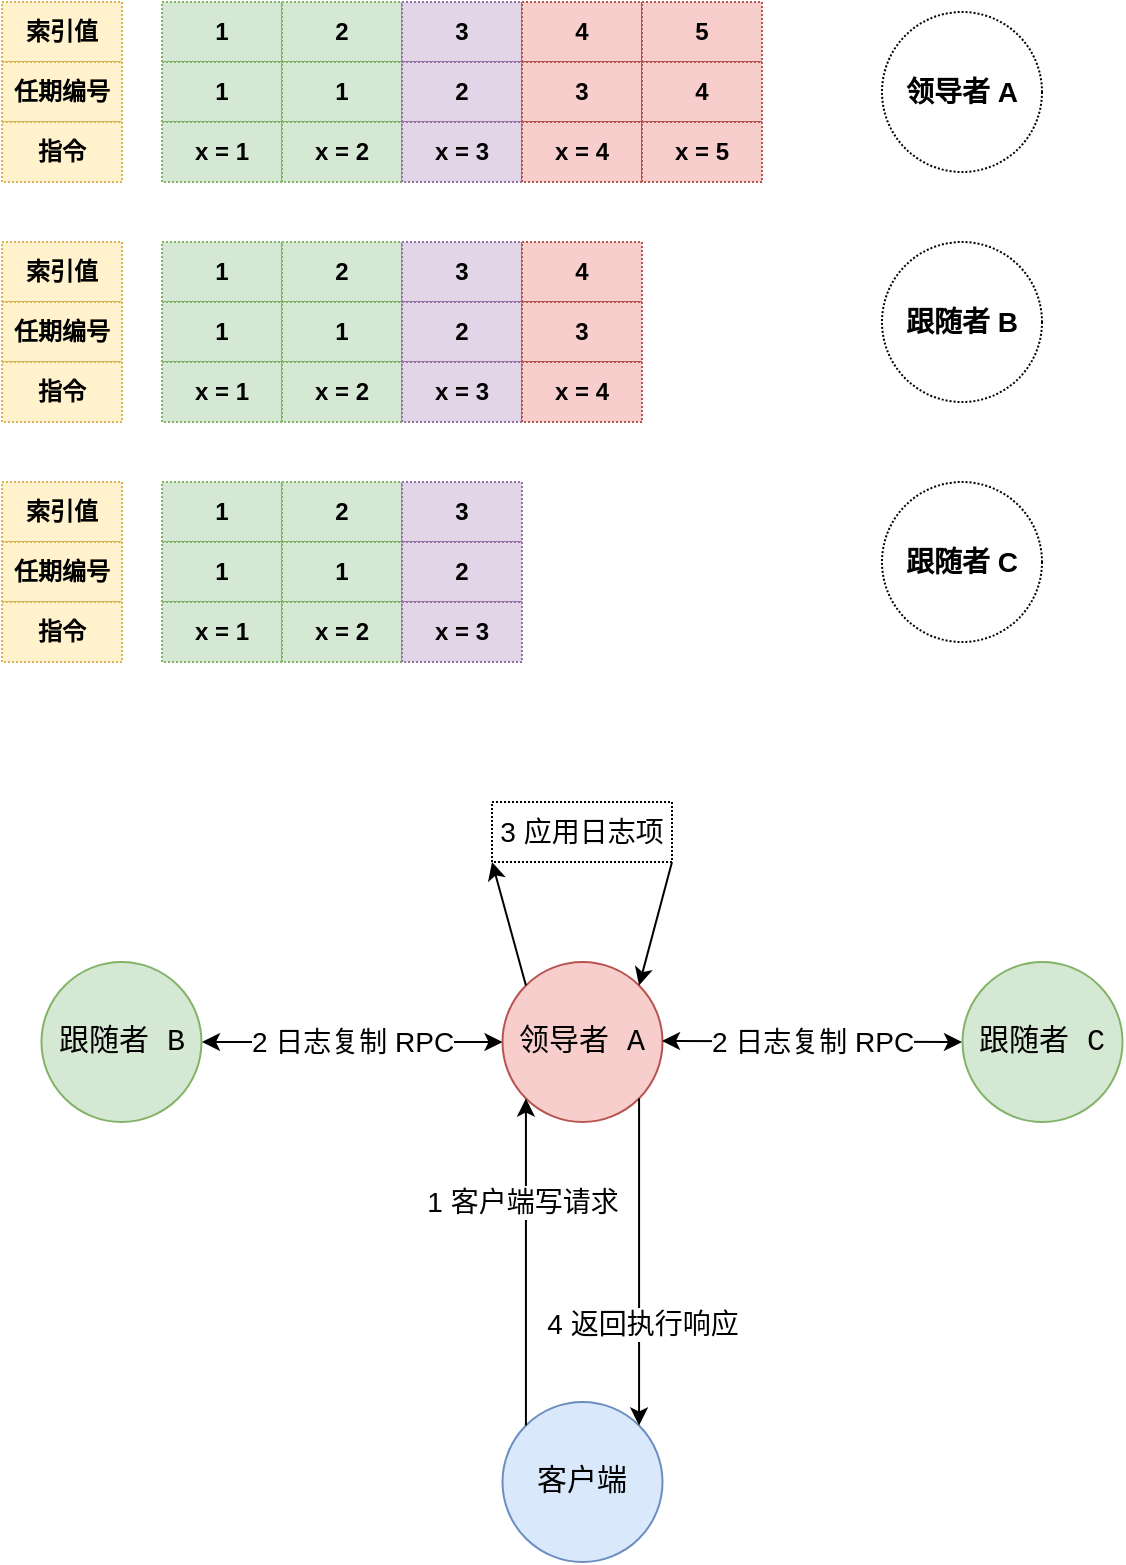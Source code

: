 <mxfile version="16.0.3" type="github">
  <diagram id="HUxEfTtjxznFp6109ITH" name="Page-1">
    <mxGraphModel dx="946" dy="506" grid="1" gridSize="10" guides="1" tooltips="1" connect="1" arrows="1" fold="1" page="1" pageScale="1" pageWidth="827" pageHeight="1169" math="0" shadow="0">
      <root>
        <mxCell id="0" />
        <mxCell id="1" parent="0" />
        <mxCell id="Uanv6kjkHvy7xjpRy54_-1" value="索引值" style="rounded=0;whiteSpace=wrap;html=1;fontStyle=1;dashed=1;dashPattern=1 1;fillColor=#fff2cc;strokeColor=#d6b656;" vertex="1" parent="1">
          <mxGeometry x="40" y="40" width="60" height="30" as="geometry" />
        </mxCell>
        <mxCell id="Uanv6kjkHvy7xjpRy54_-2" value="任期编号" style="rounded=0;whiteSpace=wrap;html=1;fontStyle=1;dashed=1;dashPattern=1 1;fillColor=#fff2cc;strokeColor=#d6b656;" vertex="1" parent="1">
          <mxGeometry x="40" y="70" width="60" height="30" as="geometry" />
        </mxCell>
        <mxCell id="Uanv6kjkHvy7xjpRy54_-3" value="指令" style="rounded=0;whiteSpace=wrap;html=1;fontStyle=1;dashed=1;dashPattern=1 1;fillColor=#fff2cc;strokeColor=#d6b656;" vertex="1" parent="1">
          <mxGeometry x="40" y="100" width="60" height="30" as="geometry" />
        </mxCell>
        <mxCell id="Uanv6kjkHvy7xjpRy54_-4" value="1" style="rounded=0;whiteSpace=wrap;html=1;fontStyle=1;dashed=1;dashPattern=1 1;fillColor=#d5e8d4;strokeColor=#82b366;" vertex="1" parent="1">
          <mxGeometry x="120" y="40" width="60" height="30" as="geometry" />
        </mxCell>
        <mxCell id="Uanv6kjkHvy7xjpRy54_-5" value="1" style="rounded=0;whiteSpace=wrap;html=1;fontStyle=1;dashed=1;dashPattern=1 1;fillColor=#d5e8d4;strokeColor=#82b366;" vertex="1" parent="1">
          <mxGeometry x="120" y="70" width="60" height="30" as="geometry" />
        </mxCell>
        <mxCell id="Uanv6kjkHvy7xjpRy54_-6" value="x = 1" style="rounded=0;whiteSpace=wrap;html=1;fontStyle=1;dashed=1;dashPattern=1 1;fillColor=#d5e8d4;strokeColor=#82b366;" vertex="1" parent="1">
          <mxGeometry x="120" y="100" width="60" height="30" as="geometry" />
        </mxCell>
        <mxCell id="Uanv6kjkHvy7xjpRy54_-10" value="索引值" style="rounded=0;whiteSpace=wrap;html=1;fontStyle=1;dashed=1;dashPattern=1 1;fillColor=#fff2cc;strokeColor=#d6b656;" vertex="1" parent="1">
          <mxGeometry x="40" y="160" width="60" height="30" as="geometry" />
        </mxCell>
        <mxCell id="Uanv6kjkHvy7xjpRy54_-11" value="任期编号" style="rounded=0;whiteSpace=wrap;html=1;fontStyle=1;dashed=1;dashPattern=1 1;fillColor=#fff2cc;strokeColor=#d6b656;" vertex="1" parent="1">
          <mxGeometry x="40" y="190" width="60" height="30" as="geometry" />
        </mxCell>
        <mxCell id="Uanv6kjkHvy7xjpRy54_-12" value="指令" style="rounded=0;whiteSpace=wrap;html=1;fontStyle=1;dashed=1;dashPattern=1 1;fillColor=#fff2cc;strokeColor=#d6b656;" vertex="1" parent="1">
          <mxGeometry x="40" y="220" width="60" height="30" as="geometry" />
        </mxCell>
        <mxCell id="Uanv6kjkHvy7xjpRy54_-13" value="索引值" style="rounded=0;whiteSpace=wrap;html=1;fontStyle=1;dashed=1;dashPattern=1 1;fillColor=#fff2cc;strokeColor=#d6b656;" vertex="1" parent="1">
          <mxGeometry x="40" y="280" width="60" height="30" as="geometry" />
        </mxCell>
        <mxCell id="Uanv6kjkHvy7xjpRy54_-14" value="任期编号" style="rounded=0;whiteSpace=wrap;html=1;fontStyle=1;dashed=1;dashPattern=1 1;fillColor=#fff2cc;strokeColor=#d6b656;" vertex="1" parent="1">
          <mxGeometry x="40" y="310" width="60" height="30" as="geometry" />
        </mxCell>
        <mxCell id="Uanv6kjkHvy7xjpRy54_-15" value="指令" style="rounded=0;whiteSpace=wrap;html=1;fontStyle=1;dashed=1;dashPattern=1 1;fillColor=#fff2cc;strokeColor=#d6b656;" vertex="1" parent="1">
          <mxGeometry x="40" y="340" width="60" height="30" as="geometry" />
        </mxCell>
        <mxCell id="Uanv6kjkHvy7xjpRy54_-16" value="2" style="rounded=0;whiteSpace=wrap;html=1;fontStyle=1;dashed=1;dashPattern=1 1;fillColor=#d5e8d4;strokeColor=#82b366;" vertex="1" parent="1">
          <mxGeometry x="180" y="40" width="60" height="30" as="geometry" />
        </mxCell>
        <mxCell id="Uanv6kjkHvy7xjpRy54_-17" value="1" style="rounded=0;whiteSpace=wrap;html=1;fontStyle=1;dashed=1;dashPattern=1 1;fillColor=#d5e8d4;strokeColor=#82b366;" vertex="1" parent="1">
          <mxGeometry x="180" y="70" width="60" height="30" as="geometry" />
        </mxCell>
        <mxCell id="Uanv6kjkHvy7xjpRy54_-18" value="x = 2" style="rounded=0;whiteSpace=wrap;html=1;fontStyle=1;dashed=1;dashPattern=1 1;fillColor=#d5e8d4;strokeColor=#82b366;" vertex="1" parent="1">
          <mxGeometry x="180" y="100" width="60" height="30" as="geometry" />
        </mxCell>
        <mxCell id="Uanv6kjkHvy7xjpRy54_-19" value="3" style="rounded=0;whiteSpace=wrap;html=1;fontStyle=1;dashed=1;dashPattern=1 1;fillColor=#e1d5e7;strokeColor=#9673a6;" vertex="1" parent="1">
          <mxGeometry x="240" y="40" width="60" height="30" as="geometry" />
        </mxCell>
        <mxCell id="Uanv6kjkHvy7xjpRy54_-20" value="2" style="rounded=0;whiteSpace=wrap;html=1;fontStyle=1;dashed=1;dashPattern=1 1;fillColor=#e1d5e7;strokeColor=#9673a6;" vertex="1" parent="1">
          <mxGeometry x="240" y="70" width="60" height="30" as="geometry" />
        </mxCell>
        <mxCell id="Uanv6kjkHvy7xjpRy54_-21" value="x = 3" style="rounded=0;whiteSpace=wrap;html=1;fontStyle=1;dashed=1;dashPattern=1 1;fillColor=#e1d5e7;strokeColor=#9673a6;" vertex="1" parent="1">
          <mxGeometry x="240" y="100" width="60" height="30" as="geometry" />
        </mxCell>
        <mxCell id="Uanv6kjkHvy7xjpRy54_-22" value="4" style="rounded=0;whiteSpace=wrap;html=1;fontStyle=1;dashed=1;dashPattern=1 1;fillColor=#f8cecc;strokeColor=#b85450;" vertex="1" parent="1">
          <mxGeometry x="300" y="40" width="60" height="30" as="geometry" />
        </mxCell>
        <mxCell id="Uanv6kjkHvy7xjpRy54_-23" value="3" style="rounded=0;whiteSpace=wrap;html=1;fontStyle=1;dashed=1;dashPattern=1 1;fillColor=#f8cecc;strokeColor=#b85450;" vertex="1" parent="1">
          <mxGeometry x="300" y="70" width="60" height="30" as="geometry" />
        </mxCell>
        <mxCell id="Uanv6kjkHvy7xjpRy54_-24" value="x = 4" style="rounded=0;whiteSpace=wrap;html=1;fontStyle=1;dashed=1;dashPattern=1 1;fillColor=#f8cecc;strokeColor=#b85450;" vertex="1" parent="1">
          <mxGeometry x="300" y="100" width="60" height="30" as="geometry" />
        </mxCell>
        <mxCell id="Uanv6kjkHvy7xjpRy54_-25" value="5" style="rounded=0;whiteSpace=wrap;html=1;fontStyle=1;dashed=1;dashPattern=1 1;fillColor=#f8cecc;strokeColor=#b85450;" vertex="1" parent="1">
          <mxGeometry x="360" y="40" width="60" height="30" as="geometry" />
        </mxCell>
        <mxCell id="Uanv6kjkHvy7xjpRy54_-26" value="4" style="rounded=0;whiteSpace=wrap;html=1;fontStyle=1;dashed=1;dashPattern=1 1;fillColor=#f8cecc;strokeColor=#b85450;" vertex="1" parent="1">
          <mxGeometry x="360" y="70" width="60" height="30" as="geometry" />
        </mxCell>
        <mxCell id="Uanv6kjkHvy7xjpRy54_-27" value="x = 5" style="rounded=0;whiteSpace=wrap;html=1;fontStyle=1;dashed=1;dashPattern=1 1;fillColor=#f8cecc;strokeColor=#b85450;" vertex="1" parent="1">
          <mxGeometry x="360" y="100" width="60" height="30" as="geometry" />
        </mxCell>
        <mxCell id="Uanv6kjkHvy7xjpRy54_-28" value="1" style="rounded=0;whiteSpace=wrap;html=1;fontStyle=1;dashed=1;dashPattern=1 1;fillColor=#d5e8d4;strokeColor=#82b366;" vertex="1" parent="1">
          <mxGeometry x="120" y="160" width="60" height="30" as="geometry" />
        </mxCell>
        <mxCell id="Uanv6kjkHvy7xjpRy54_-29" value="1" style="rounded=0;whiteSpace=wrap;html=1;fontStyle=1;dashed=1;dashPattern=1 1;fillColor=#d5e8d4;strokeColor=#82b366;" vertex="1" parent="1">
          <mxGeometry x="120" y="190" width="60" height="30" as="geometry" />
        </mxCell>
        <mxCell id="Uanv6kjkHvy7xjpRy54_-30" value="x = 1" style="rounded=0;whiteSpace=wrap;html=1;fontStyle=1;dashed=1;dashPattern=1 1;fillColor=#d5e8d4;strokeColor=#82b366;" vertex="1" parent="1">
          <mxGeometry x="120" y="220" width="60" height="30" as="geometry" />
        </mxCell>
        <mxCell id="Uanv6kjkHvy7xjpRy54_-31" value="2" style="rounded=0;whiteSpace=wrap;html=1;fontStyle=1;dashed=1;dashPattern=1 1;fillColor=#d5e8d4;strokeColor=#82b366;" vertex="1" parent="1">
          <mxGeometry x="180" y="160" width="60" height="30" as="geometry" />
        </mxCell>
        <mxCell id="Uanv6kjkHvy7xjpRy54_-32" value="1" style="rounded=0;whiteSpace=wrap;html=1;fontStyle=1;dashed=1;dashPattern=1 1;fillColor=#d5e8d4;strokeColor=#82b366;" vertex="1" parent="1">
          <mxGeometry x="180" y="190" width="60" height="30" as="geometry" />
        </mxCell>
        <mxCell id="Uanv6kjkHvy7xjpRy54_-33" value="x = 2" style="rounded=0;whiteSpace=wrap;html=1;fontStyle=1;dashed=1;dashPattern=1 1;fillColor=#d5e8d4;strokeColor=#82b366;" vertex="1" parent="1">
          <mxGeometry x="180" y="220" width="60" height="30" as="geometry" />
        </mxCell>
        <mxCell id="Uanv6kjkHvy7xjpRy54_-34" value="3" style="rounded=0;whiteSpace=wrap;html=1;fontStyle=1;dashed=1;dashPattern=1 1;fillColor=#e1d5e7;strokeColor=#9673a6;" vertex="1" parent="1">
          <mxGeometry x="240" y="160" width="60" height="30" as="geometry" />
        </mxCell>
        <mxCell id="Uanv6kjkHvy7xjpRy54_-35" value="2" style="rounded=0;whiteSpace=wrap;html=1;fontStyle=1;dashed=1;dashPattern=1 1;fillColor=#e1d5e7;strokeColor=#9673a6;" vertex="1" parent="1">
          <mxGeometry x="240" y="190" width="60" height="30" as="geometry" />
        </mxCell>
        <mxCell id="Uanv6kjkHvy7xjpRy54_-36" value="x = 3" style="rounded=0;whiteSpace=wrap;html=1;fontStyle=1;dashed=1;dashPattern=1 1;fillColor=#e1d5e7;strokeColor=#9673a6;" vertex="1" parent="1">
          <mxGeometry x="240" y="220" width="60" height="30" as="geometry" />
        </mxCell>
        <mxCell id="Uanv6kjkHvy7xjpRy54_-37" value="4" style="rounded=0;whiteSpace=wrap;html=1;fontStyle=1;dashed=1;dashPattern=1 1;fillColor=#f8cecc;strokeColor=#b85450;" vertex="1" parent="1">
          <mxGeometry x="300" y="160" width="60" height="30" as="geometry" />
        </mxCell>
        <mxCell id="Uanv6kjkHvy7xjpRy54_-38" value="3" style="rounded=0;whiteSpace=wrap;html=1;fontStyle=1;dashed=1;dashPattern=1 1;fillColor=#f8cecc;strokeColor=#b85450;" vertex="1" parent="1">
          <mxGeometry x="300" y="190" width="60" height="30" as="geometry" />
        </mxCell>
        <mxCell id="Uanv6kjkHvy7xjpRy54_-39" value="x = 4" style="rounded=0;whiteSpace=wrap;html=1;fontStyle=1;dashed=1;dashPattern=1 1;fillColor=#f8cecc;strokeColor=#b85450;" vertex="1" parent="1">
          <mxGeometry x="300" y="220" width="60" height="30" as="geometry" />
        </mxCell>
        <mxCell id="Uanv6kjkHvy7xjpRy54_-40" value="1" style="rounded=0;whiteSpace=wrap;html=1;fontStyle=1;dashed=1;dashPattern=1 1;fillColor=#d5e8d4;strokeColor=#82b366;" vertex="1" parent="1">
          <mxGeometry x="120" y="280" width="60" height="30" as="geometry" />
        </mxCell>
        <mxCell id="Uanv6kjkHvy7xjpRy54_-41" value="1" style="rounded=0;whiteSpace=wrap;html=1;fontStyle=1;dashed=1;dashPattern=1 1;fillColor=#d5e8d4;strokeColor=#82b366;" vertex="1" parent="1">
          <mxGeometry x="120" y="310" width="60" height="30" as="geometry" />
        </mxCell>
        <mxCell id="Uanv6kjkHvy7xjpRy54_-42" value="x = 1" style="rounded=0;whiteSpace=wrap;html=1;fontStyle=1;dashed=1;dashPattern=1 1;fillColor=#d5e8d4;strokeColor=#82b366;" vertex="1" parent="1">
          <mxGeometry x="120" y="340" width="60" height="30" as="geometry" />
        </mxCell>
        <mxCell id="Uanv6kjkHvy7xjpRy54_-43" value="2" style="rounded=0;whiteSpace=wrap;html=1;fontStyle=1;dashed=1;dashPattern=1 1;fillColor=#d5e8d4;strokeColor=#82b366;" vertex="1" parent="1">
          <mxGeometry x="180" y="280" width="60" height="30" as="geometry" />
        </mxCell>
        <mxCell id="Uanv6kjkHvy7xjpRy54_-44" value="1" style="rounded=0;whiteSpace=wrap;html=1;fontStyle=1;dashed=1;dashPattern=1 1;fillColor=#d5e8d4;strokeColor=#82b366;" vertex="1" parent="1">
          <mxGeometry x="180" y="310" width="60" height="30" as="geometry" />
        </mxCell>
        <mxCell id="Uanv6kjkHvy7xjpRy54_-45" value="x = 2" style="rounded=0;whiteSpace=wrap;html=1;fontStyle=1;dashed=1;dashPattern=1 1;fillColor=#d5e8d4;strokeColor=#82b366;" vertex="1" parent="1">
          <mxGeometry x="180" y="340" width="60" height="30" as="geometry" />
        </mxCell>
        <mxCell id="Uanv6kjkHvy7xjpRy54_-46" value="3" style="rounded=0;whiteSpace=wrap;html=1;fontStyle=1;dashed=1;dashPattern=1 1;fillColor=#e1d5e7;strokeColor=#9673a6;" vertex="1" parent="1">
          <mxGeometry x="240" y="280" width="60" height="30" as="geometry" />
        </mxCell>
        <mxCell id="Uanv6kjkHvy7xjpRy54_-47" value="2" style="rounded=0;whiteSpace=wrap;html=1;fontStyle=1;dashed=1;dashPattern=1 1;fillColor=#e1d5e7;strokeColor=#9673a6;" vertex="1" parent="1">
          <mxGeometry x="240" y="310" width="60" height="30" as="geometry" />
        </mxCell>
        <mxCell id="Uanv6kjkHvy7xjpRy54_-48" value="x = 3" style="rounded=0;whiteSpace=wrap;html=1;fontStyle=1;dashed=1;dashPattern=1 1;fillColor=#e1d5e7;strokeColor=#9673a6;" vertex="1" parent="1">
          <mxGeometry x="240" y="340" width="60" height="30" as="geometry" />
        </mxCell>
        <mxCell id="Uanv6kjkHvy7xjpRy54_-52" value="领导者 A" style="ellipse;whiteSpace=wrap;html=1;aspect=fixed;dashed=1;dashPattern=1 1;fontStyle=1;fontSize=14;" vertex="1" parent="1">
          <mxGeometry x="480" y="45" width="80" height="80" as="geometry" />
        </mxCell>
        <mxCell id="Uanv6kjkHvy7xjpRy54_-53" value="跟随者 B" style="ellipse;whiteSpace=wrap;html=1;aspect=fixed;dashed=1;dashPattern=1 1;fontStyle=1;fontSize=14;" vertex="1" parent="1">
          <mxGeometry x="480" y="160" width="80" height="80" as="geometry" />
        </mxCell>
        <mxCell id="Uanv6kjkHvy7xjpRy54_-54" value="跟随者 C" style="ellipse;whiteSpace=wrap;html=1;aspect=fixed;dashed=1;dashPattern=1 1;fontStyle=1;fontSize=14;" vertex="1" parent="1">
          <mxGeometry x="480" y="280" width="80" height="80" as="geometry" />
        </mxCell>
        <mxCell id="Uanv6kjkHvy7xjpRy54_-55" value="跟随者 B" style="ellipse;whiteSpace=wrap;html=1;aspect=fixed;fontFamily=Courier New;fontSize=15;fillColor=#d5e8d4;strokeColor=#82b366;" vertex="1" parent="1">
          <mxGeometry x="59.74" y="520" width="80" height="80" as="geometry" />
        </mxCell>
        <mxCell id="Uanv6kjkHvy7xjpRy54_-57" value="跟随者 C" style="ellipse;whiteSpace=wrap;html=1;aspect=fixed;fontFamily=Courier New;fontSize=15;fillColor=#d5e8d4;strokeColor=#82b366;" vertex="1" parent="1">
          <mxGeometry x="520.25" y="520" width="80" height="80" as="geometry" />
        </mxCell>
        <mxCell id="Uanv6kjkHvy7xjpRy54_-59" value="领导者 A" style="ellipse;whiteSpace=wrap;html=1;aspect=fixed;fontFamily=Courier New;fontSize=15;fillColor=#f8cecc;strokeColor=#b85450;" vertex="1" parent="1">
          <mxGeometry x="290.25" y="520" width="80" height="80" as="geometry" />
        </mxCell>
        <mxCell id="Uanv6kjkHvy7xjpRy54_-67" value="2 日志复制 RPC" style="endArrow=classic;startArrow=classic;html=1;rounded=0;fontSize=14;entryX=0;entryY=0.5;entryDx=0;entryDy=0;" edge="1" parent="1" target="Uanv6kjkHvy7xjpRy54_-59">
          <mxGeometry width="50" height="50" relative="1" as="geometry">
            <mxPoint x="140" y="560" as="sourcePoint" />
            <mxPoint x="260" y="690" as="targetPoint" />
          </mxGeometry>
        </mxCell>
        <mxCell id="Uanv6kjkHvy7xjpRy54_-68" value="2 日志复制 RPC" style="endArrow=classic;startArrow=classic;html=1;rounded=0;fontSize=14;" edge="1" parent="1">
          <mxGeometry width="50" height="50" relative="1" as="geometry">
            <mxPoint x="370" y="559.5" as="sourcePoint" />
            <mxPoint x="520" y="560" as="targetPoint" />
          </mxGeometry>
        </mxCell>
        <mxCell id="Uanv6kjkHvy7xjpRy54_-73" value="客户端" style="ellipse;whiteSpace=wrap;html=1;aspect=fixed;fontFamily=Courier New;fontSize=15;fillColor=#dae8fc;strokeColor=#6c8ebf;" vertex="1" parent="1">
          <mxGeometry x="290.25" y="740" width="80" height="80" as="geometry" />
        </mxCell>
        <mxCell id="Uanv6kjkHvy7xjpRy54_-74" value="" style="endArrow=classic;html=1;rounded=0;fontSize=14;exitX=0;exitY=0;exitDx=0;exitDy=0;entryX=0;entryY=1;entryDx=0;entryDy=0;" edge="1" parent="1" source="Uanv6kjkHvy7xjpRy54_-73" target="Uanv6kjkHvy7xjpRy54_-59">
          <mxGeometry width="50" height="50" relative="1" as="geometry">
            <mxPoint x="220" y="710" as="sourcePoint" />
            <mxPoint x="270" y="660" as="targetPoint" />
          </mxGeometry>
        </mxCell>
        <mxCell id="Uanv6kjkHvy7xjpRy54_-75" value="1 客户端写请求" style="edgeLabel;html=1;align=center;verticalAlign=middle;resizable=0;points=[];fontSize=14;" vertex="1" connectable="0" parent="Uanv6kjkHvy7xjpRy54_-74">
          <mxGeometry x="0.259" y="-1" relative="1" as="geometry">
            <mxPoint x="-3" y="-9" as="offset" />
          </mxGeometry>
        </mxCell>
        <mxCell id="Uanv6kjkHvy7xjpRy54_-76" value="" style="endArrow=classic;html=1;rounded=0;fontSize=14;exitX=1;exitY=1;exitDx=0;exitDy=0;entryX=1;entryY=0;entryDx=0;entryDy=0;" edge="1" parent="1" source="Uanv6kjkHvy7xjpRy54_-59" target="Uanv6kjkHvy7xjpRy54_-73">
          <mxGeometry width="50" height="50" relative="1" as="geometry">
            <mxPoint x="460" y="710" as="sourcePoint" />
            <mxPoint x="510" y="660" as="targetPoint" />
          </mxGeometry>
        </mxCell>
        <mxCell id="Uanv6kjkHvy7xjpRy54_-77" value="4 返回执行响应" style="edgeLabel;html=1;align=center;verticalAlign=middle;resizable=0;points=[];fontSize=14;" vertex="1" connectable="0" parent="Uanv6kjkHvy7xjpRy54_-76">
          <mxGeometry x="0.47" y="1" relative="1" as="geometry">
            <mxPoint y="-8" as="offset" />
          </mxGeometry>
        </mxCell>
        <mxCell id="Uanv6kjkHvy7xjpRy54_-78" value="3 应用日志项" style="rounded=0;whiteSpace=wrap;html=1;dashed=1;dashPattern=1 1;fontSize=14;" vertex="1" parent="1">
          <mxGeometry x="285" y="440" width="90" height="30" as="geometry" />
        </mxCell>
        <mxCell id="Uanv6kjkHvy7xjpRy54_-79" value="" style="endArrow=classic;html=1;rounded=0;fontSize=14;exitX=0;exitY=0;exitDx=0;exitDy=0;entryX=0;entryY=1;entryDx=0;entryDy=0;" edge="1" parent="1" source="Uanv6kjkHvy7xjpRy54_-59" target="Uanv6kjkHvy7xjpRy54_-78">
          <mxGeometry width="50" height="50" relative="1" as="geometry">
            <mxPoint x="150" y="500" as="sourcePoint" />
            <mxPoint x="200" y="450" as="targetPoint" />
          </mxGeometry>
        </mxCell>
        <mxCell id="Uanv6kjkHvy7xjpRy54_-80" value="" style="endArrow=classic;html=1;rounded=0;fontSize=14;exitX=1;exitY=1;exitDx=0;exitDy=0;entryX=1;entryY=0;entryDx=0;entryDy=0;" edge="1" parent="1" source="Uanv6kjkHvy7xjpRy54_-78" target="Uanv6kjkHvy7xjpRy54_-59">
          <mxGeometry width="50" height="50" relative="1" as="geometry">
            <mxPoint x="430" y="500" as="sourcePoint" />
            <mxPoint x="480" y="450" as="targetPoint" />
          </mxGeometry>
        </mxCell>
      </root>
    </mxGraphModel>
  </diagram>
</mxfile>
